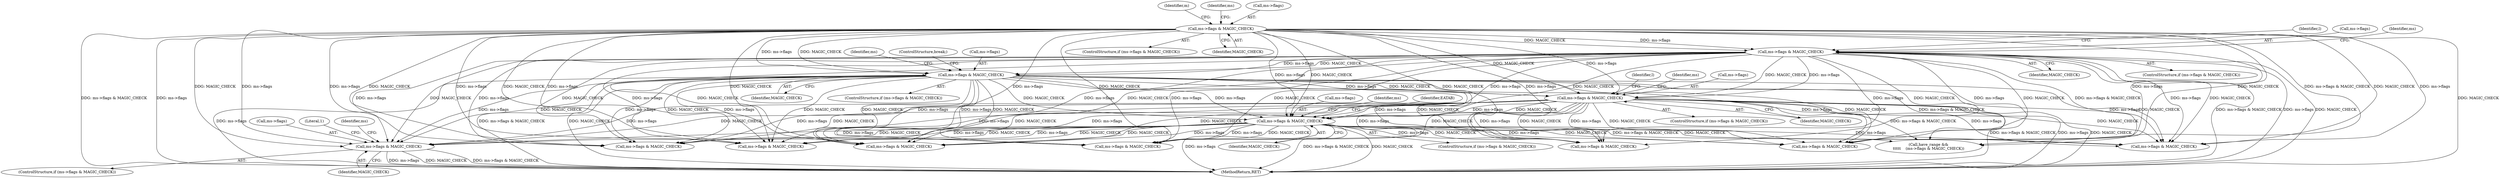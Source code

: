digraph "0_file_4a284c89d6ef11aca34da65da7d673050a5ea320@pointer" {
"1000869" [label="(Call,ms->flags & MAGIC_CHECK)"];
"1000598" [label="(Call,ms->flags & MAGIC_CHECK)"];
"1000476" [label="(Call,ms->flags & MAGIC_CHECK)"];
"1000452" [label="(Call,ms->flags & MAGIC_CHECK)"];
"1000687" [label="(Call,ms->flags & MAGIC_CHECK)"];
"1000718" [label="(Call,ms->flags & MAGIC_CHECK)"];
"1000687" [label="(Call,ms->flags & MAGIC_CHECK)"];
"1000905" [label="(Call,ms->flags & MAGIC_CHECK)"];
"1000868" [label="(ControlStructure,if (ms->flags & MAGIC_CHECK))"];
"1001014" [label="(Call,have_range &&\n\t\t\t\t\t    (ms->flags & MAGIC_CHECK))"];
"1000722" [label="(Identifier,MAGIC_CHECK)"];
"1000686" [label="(ControlStructure,if (ms->flags & MAGIC_CHECK))"];
"1000870" [label="(Call,ms->flags)"];
"1000598" [label="(Call,ms->flags & MAGIC_CHECK)"];
"1000486" [label="(Identifier,l)"];
"1000604" [label="(Identifier,ms)"];
"1001493" [label="(Call,ms->flags & MAGIC_CHECK)"];
"1001537" [label="(MethodReturn,RET)"];
"1000462" [label="(Identifier,m)"];
"1000608" [label="(ControlStructure,break;)"];
"1000697" [label="(Identifier,l)"];
"1000693" [label="(Identifier,ms)"];
"1001505" [label="(Call,ms->flags & MAGIC_CHECK)"];
"1000691" [label="(Identifier,MAGIC_CHECK)"];
"1000880" [label="(Literal,1)"];
"1000597" [label="(ControlStructure,if (ms->flags & MAGIC_CHECK))"];
"1000599" [label="(Call,ms->flags)"];
"1000476" [label="(Call,ms->flags & MAGIC_CHECK)"];
"1000869" [label="(Call,ms->flags & MAGIC_CHECK)"];
"1000875" [label="(Identifier,ms)"];
"1001271" [label="(Call,ms->flags & MAGIC_CHECK)"];
"1000451" [label="(ControlStructure,if (ms->flags & MAGIC_CHECK))"];
"1000456" [label="(Identifier,MAGIC_CHECK)"];
"1000480" [label="(Identifier,MAGIC_CHECK)"];
"1000477" [label="(Call,ms->flags)"];
"1000873" [label="(Identifier,MAGIC_CHECK)"];
"1001229" [label="(Call,ms->flags & MAGIC_CHECK)"];
"1000688" [label="(Call,ms->flags)"];
"1000717" [label="(ControlStructure,if (ms->flags & MAGIC_CHECK))"];
"1000452" [label="(Call,ms->flags & MAGIC_CHECK)"];
"1001016" [label="(Call,ms->flags & MAGIC_CHECK)"];
"1000458" [label="(Identifier,ms)"];
"1000718" [label="(Call,ms->flags & MAGIC_CHECK)"];
"1000453" [label="(Call,ms->flags)"];
"1000719" [label="(Call,ms->flags)"];
"1000724" [label="(Identifier,ms)"];
"1000726" [label="(Identifier,EATAB)"];
"1001306" [label="(Call,ms->flags & MAGIC_CHECK)"];
"1000475" [label="(ControlStructure,if (ms->flags & MAGIC_CHECK))"];
"1000482" [label="(Identifier,ms)"];
"1000602" [label="(Identifier,MAGIC_CHECK)"];
"1000869" -> "1000868"  [label="AST: "];
"1000869" -> "1000873"  [label="CFG: "];
"1000870" -> "1000869"  [label="AST: "];
"1000873" -> "1000869"  [label="AST: "];
"1000875" -> "1000869"  [label="CFG: "];
"1000880" -> "1000869"  [label="CFG: "];
"1000869" -> "1001537"  [label="DDG: ms->flags"];
"1000869" -> "1001537"  [label="DDG: MAGIC_CHECK"];
"1000869" -> "1001537"  [label="DDG: ms->flags & MAGIC_CHECK"];
"1000598" -> "1000869"  [label="DDG: ms->flags"];
"1000598" -> "1000869"  [label="DDG: MAGIC_CHECK"];
"1000476" -> "1000869"  [label="DDG: ms->flags"];
"1000476" -> "1000869"  [label="DDG: MAGIC_CHECK"];
"1000687" -> "1000869"  [label="DDG: ms->flags"];
"1000687" -> "1000869"  [label="DDG: MAGIC_CHECK"];
"1000452" -> "1000869"  [label="DDG: ms->flags"];
"1000452" -> "1000869"  [label="DDG: MAGIC_CHECK"];
"1000718" -> "1000869"  [label="DDG: ms->flags"];
"1000718" -> "1000869"  [label="DDG: MAGIC_CHECK"];
"1000598" -> "1000597"  [label="AST: "];
"1000598" -> "1000602"  [label="CFG: "];
"1000599" -> "1000598"  [label="AST: "];
"1000602" -> "1000598"  [label="AST: "];
"1000604" -> "1000598"  [label="CFG: "];
"1000608" -> "1000598"  [label="CFG: "];
"1000598" -> "1001537"  [label="DDG: ms->flags"];
"1000598" -> "1001537"  [label="DDG: ms->flags & MAGIC_CHECK"];
"1000598" -> "1001537"  [label="DDG: MAGIC_CHECK"];
"1000476" -> "1000598"  [label="DDG: ms->flags"];
"1000476" -> "1000598"  [label="DDG: MAGIC_CHECK"];
"1000452" -> "1000598"  [label="DDG: ms->flags"];
"1000452" -> "1000598"  [label="DDG: MAGIC_CHECK"];
"1000598" -> "1000687"  [label="DDG: ms->flags"];
"1000598" -> "1000687"  [label="DDG: MAGIC_CHECK"];
"1000598" -> "1000718"  [label="DDG: ms->flags"];
"1000598" -> "1000718"  [label="DDG: MAGIC_CHECK"];
"1000598" -> "1000905"  [label="DDG: ms->flags"];
"1000598" -> "1000905"  [label="DDG: MAGIC_CHECK"];
"1000598" -> "1001014"  [label="DDG: ms->flags & MAGIC_CHECK"];
"1000598" -> "1001016"  [label="DDG: ms->flags"];
"1000598" -> "1001016"  [label="DDG: MAGIC_CHECK"];
"1000598" -> "1001229"  [label="DDG: ms->flags"];
"1000598" -> "1001229"  [label="DDG: MAGIC_CHECK"];
"1000598" -> "1001271"  [label="DDG: ms->flags"];
"1000598" -> "1001271"  [label="DDG: MAGIC_CHECK"];
"1000598" -> "1001306"  [label="DDG: ms->flags"];
"1000598" -> "1001306"  [label="DDG: MAGIC_CHECK"];
"1000598" -> "1001493"  [label="DDG: ms->flags"];
"1000598" -> "1001493"  [label="DDG: MAGIC_CHECK"];
"1000598" -> "1001505"  [label="DDG: ms->flags"];
"1000598" -> "1001505"  [label="DDG: MAGIC_CHECK"];
"1000476" -> "1000475"  [label="AST: "];
"1000476" -> "1000480"  [label="CFG: "];
"1000477" -> "1000476"  [label="AST: "];
"1000480" -> "1000476"  [label="AST: "];
"1000482" -> "1000476"  [label="CFG: "];
"1000486" -> "1000476"  [label="CFG: "];
"1000476" -> "1001537"  [label="DDG: ms->flags & MAGIC_CHECK"];
"1000476" -> "1001537"  [label="DDG: ms->flags"];
"1000476" -> "1001537"  [label="DDG: MAGIC_CHECK"];
"1000452" -> "1000476"  [label="DDG: ms->flags"];
"1000452" -> "1000476"  [label="DDG: MAGIC_CHECK"];
"1000476" -> "1000687"  [label="DDG: ms->flags"];
"1000476" -> "1000687"  [label="DDG: MAGIC_CHECK"];
"1000476" -> "1000718"  [label="DDG: ms->flags"];
"1000476" -> "1000718"  [label="DDG: MAGIC_CHECK"];
"1000476" -> "1000905"  [label="DDG: ms->flags"];
"1000476" -> "1000905"  [label="DDG: MAGIC_CHECK"];
"1000476" -> "1001014"  [label="DDG: ms->flags & MAGIC_CHECK"];
"1000476" -> "1001016"  [label="DDG: ms->flags"];
"1000476" -> "1001016"  [label="DDG: MAGIC_CHECK"];
"1000476" -> "1001229"  [label="DDG: ms->flags"];
"1000476" -> "1001229"  [label="DDG: MAGIC_CHECK"];
"1000476" -> "1001271"  [label="DDG: ms->flags"];
"1000476" -> "1001271"  [label="DDG: MAGIC_CHECK"];
"1000476" -> "1001306"  [label="DDG: ms->flags"];
"1000476" -> "1001306"  [label="DDG: MAGIC_CHECK"];
"1000476" -> "1001493"  [label="DDG: ms->flags"];
"1000476" -> "1001493"  [label="DDG: MAGIC_CHECK"];
"1000476" -> "1001505"  [label="DDG: ms->flags"];
"1000476" -> "1001505"  [label="DDG: MAGIC_CHECK"];
"1000452" -> "1000451"  [label="AST: "];
"1000452" -> "1000456"  [label="CFG: "];
"1000453" -> "1000452"  [label="AST: "];
"1000456" -> "1000452"  [label="AST: "];
"1000458" -> "1000452"  [label="CFG: "];
"1000462" -> "1000452"  [label="CFG: "];
"1000452" -> "1001537"  [label="DDG: ms->flags & MAGIC_CHECK"];
"1000452" -> "1001537"  [label="DDG: ms->flags"];
"1000452" -> "1001537"  [label="DDG: MAGIC_CHECK"];
"1000452" -> "1000687"  [label="DDG: ms->flags"];
"1000452" -> "1000687"  [label="DDG: MAGIC_CHECK"];
"1000452" -> "1000718"  [label="DDG: ms->flags"];
"1000452" -> "1000718"  [label="DDG: MAGIC_CHECK"];
"1000452" -> "1000905"  [label="DDG: ms->flags"];
"1000452" -> "1000905"  [label="DDG: MAGIC_CHECK"];
"1000452" -> "1001014"  [label="DDG: ms->flags & MAGIC_CHECK"];
"1000452" -> "1001016"  [label="DDG: ms->flags"];
"1000452" -> "1001016"  [label="DDG: MAGIC_CHECK"];
"1000452" -> "1001229"  [label="DDG: ms->flags"];
"1000452" -> "1001229"  [label="DDG: MAGIC_CHECK"];
"1000452" -> "1001271"  [label="DDG: ms->flags"];
"1000452" -> "1001271"  [label="DDG: MAGIC_CHECK"];
"1000452" -> "1001306"  [label="DDG: ms->flags"];
"1000452" -> "1001306"  [label="DDG: MAGIC_CHECK"];
"1000452" -> "1001493"  [label="DDG: ms->flags"];
"1000452" -> "1001493"  [label="DDG: MAGIC_CHECK"];
"1000452" -> "1001505"  [label="DDG: ms->flags"];
"1000452" -> "1001505"  [label="DDG: MAGIC_CHECK"];
"1000687" -> "1000686"  [label="AST: "];
"1000687" -> "1000691"  [label="CFG: "];
"1000688" -> "1000687"  [label="AST: "];
"1000691" -> "1000687"  [label="AST: "];
"1000693" -> "1000687"  [label="CFG: "];
"1000697" -> "1000687"  [label="CFG: "];
"1000687" -> "1001537"  [label="DDG: ms->flags & MAGIC_CHECK"];
"1000687" -> "1001537"  [label="DDG: ms->flags"];
"1000687" -> "1001537"  [label="DDG: MAGIC_CHECK"];
"1000687" -> "1000718"  [label="DDG: ms->flags"];
"1000687" -> "1000718"  [label="DDG: MAGIC_CHECK"];
"1000687" -> "1000905"  [label="DDG: ms->flags"];
"1000687" -> "1000905"  [label="DDG: MAGIC_CHECK"];
"1000687" -> "1001014"  [label="DDG: ms->flags & MAGIC_CHECK"];
"1000687" -> "1001016"  [label="DDG: ms->flags"];
"1000687" -> "1001016"  [label="DDG: MAGIC_CHECK"];
"1000687" -> "1001229"  [label="DDG: ms->flags"];
"1000687" -> "1001229"  [label="DDG: MAGIC_CHECK"];
"1000687" -> "1001271"  [label="DDG: ms->flags"];
"1000687" -> "1001271"  [label="DDG: MAGIC_CHECK"];
"1000687" -> "1001306"  [label="DDG: ms->flags"];
"1000687" -> "1001306"  [label="DDG: MAGIC_CHECK"];
"1000687" -> "1001493"  [label="DDG: ms->flags"];
"1000687" -> "1001493"  [label="DDG: MAGIC_CHECK"];
"1000687" -> "1001505"  [label="DDG: ms->flags"];
"1000687" -> "1001505"  [label="DDG: MAGIC_CHECK"];
"1000718" -> "1000717"  [label="AST: "];
"1000718" -> "1000722"  [label="CFG: "];
"1000719" -> "1000718"  [label="AST: "];
"1000722" -> "1000718"  [label="AST: "];
"1000724" -> "1000718"  [label="CFG: "];
"1000726" -> "1000718"  [label="CFG: "];
"1000718" -> "1001537"  [label="DDG: ms->flags"];
"1000718" -> "1001537"  [label="DDG: ms->flags & MAGIC_CHECK"];
"1000718" -> "1001537"  [label="DDG: MAGIC_CHECK"];
"1000718" -> "1000905"  [label="DDG: ms->flags"];
"1000718" -> "1000905"  [label="DDG: MAGIC_CHECK"];
"1000718" -> "1001014"  [label="DDG: ms->flags & MAGIC_CHECK"];
"1000718" -> "1001016"  [label="DDG: ms->flags"];
"1000718" -> "1001016"  [label="DDG: MAGIC_CHECK"];
"1000718" -> "1001229"  [label="DDG: ms->flags"];
"1000718" -> "1001229"  [label="DDG: MAGIC_CHECK"];
"1000718" -> "1001271"  [label="DDG: ms->flags"];
"1000718" -> "1001271"  [label="DDG: MAGIC_CHECK"];
"1000718" -> "1001306"  [label="DDG: ms->flags"];
"1000718" -> "1001306"  [label="DDG: MAGIC_CHECK"];
"1000718" -> "1001493"  [label="DDG: ms->flags"];
"1000718" -> "1001493"  [label="DDG: MAGIC_CHECK"];
"1000718" -> "1001505"  [label="DDG: ms->flags"];
"1000718" -> "1001505"  [label="DDG: MAGIC_CHECK"];
}
